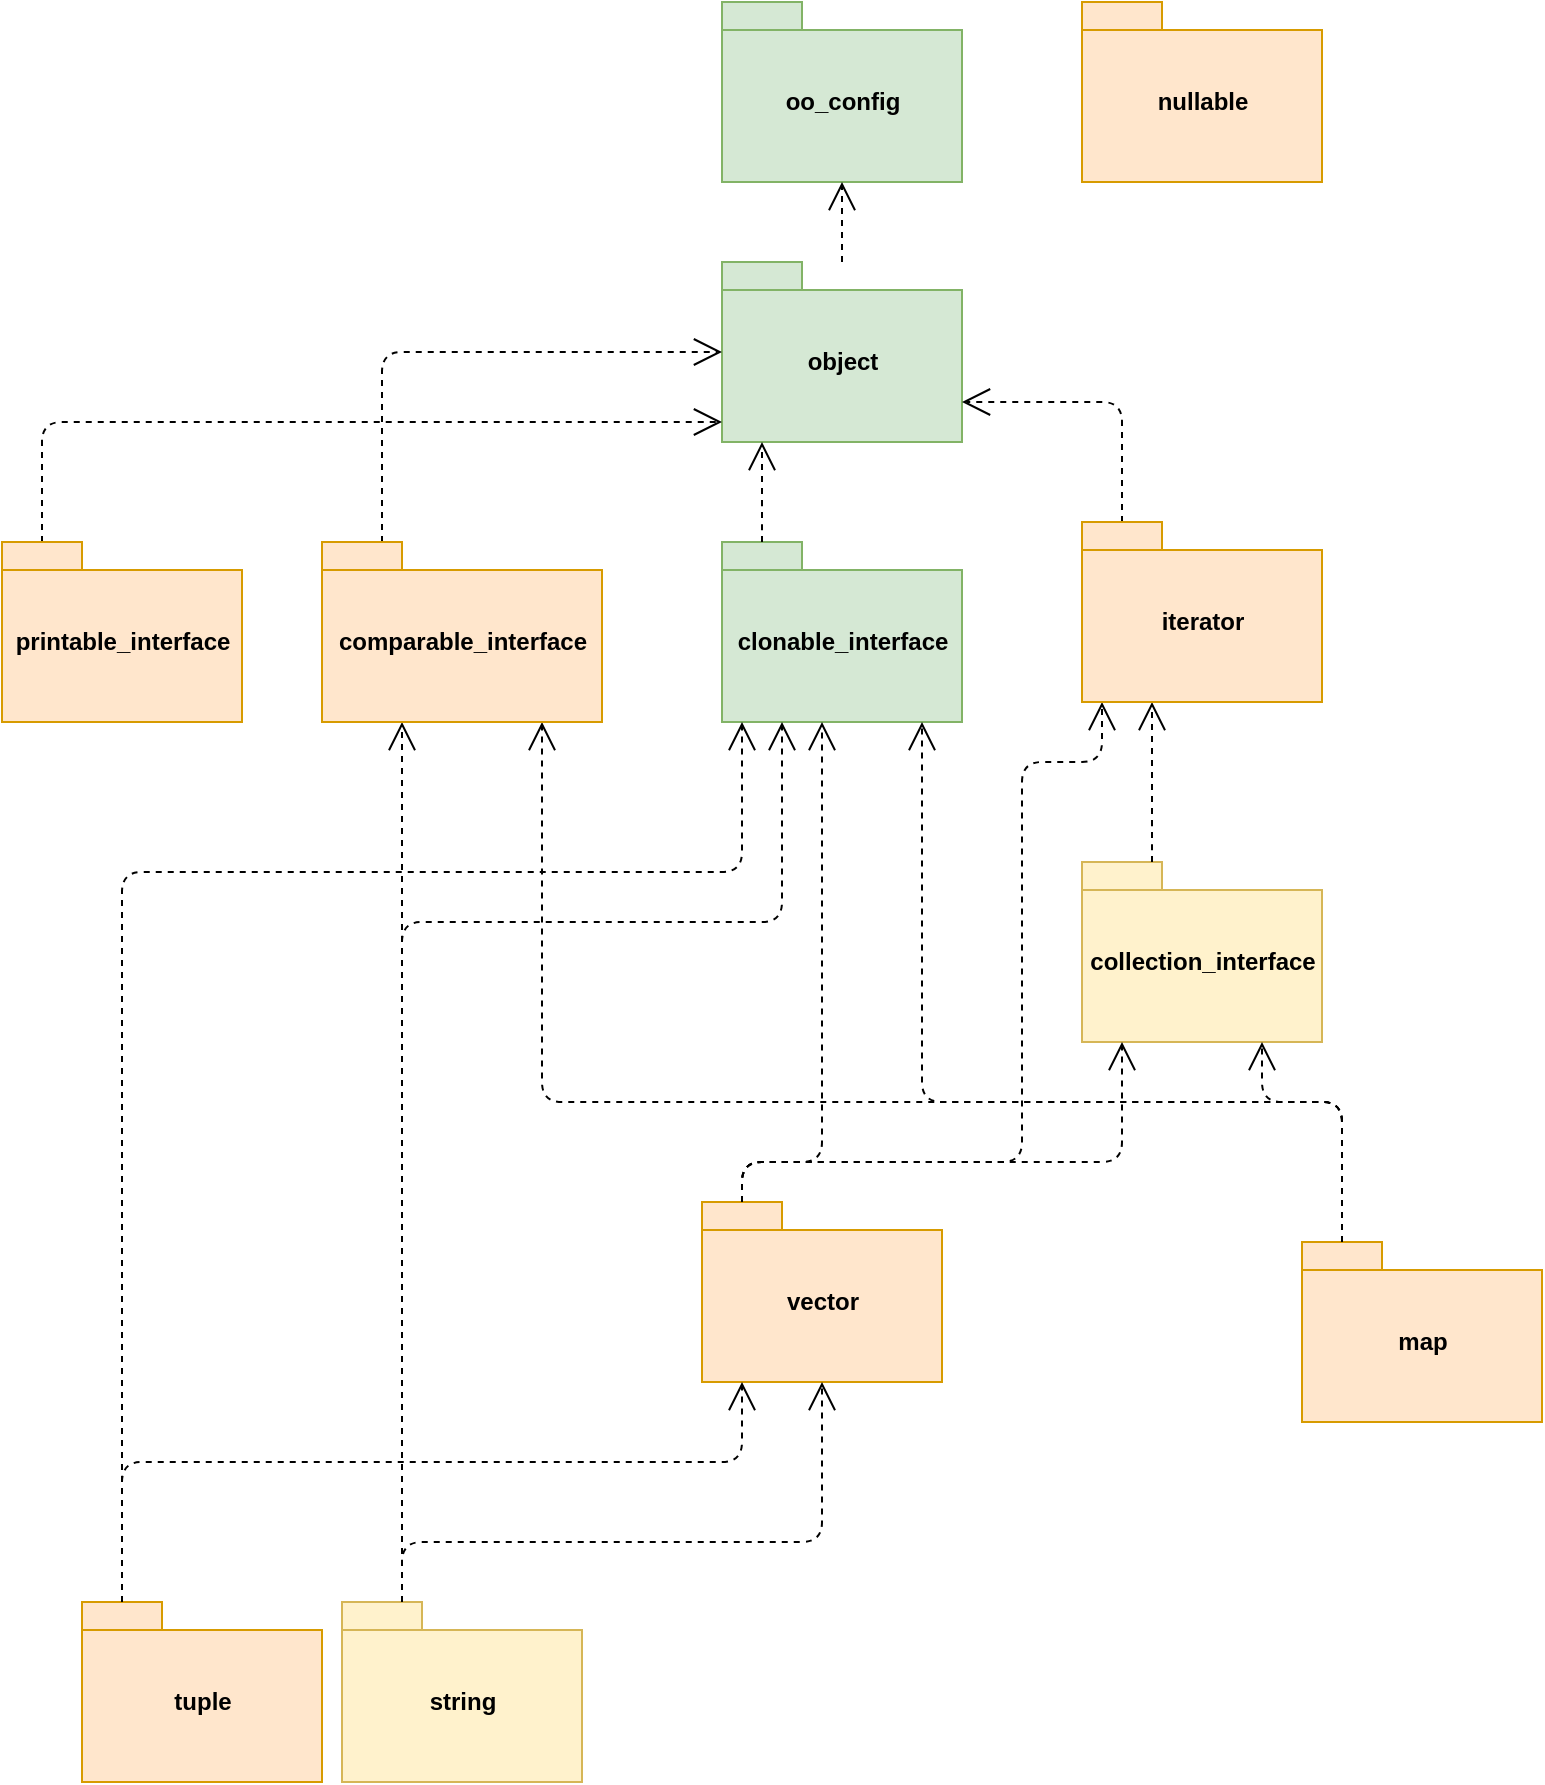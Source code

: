 <mxfile version="14.9.6" type="device"><diagram id="XDOSUKWRZ0n2ZTseNuS0" name="Page-1"><mxGraphModel dx="2055" dy="696" grid="1" gridSize="10" guides="1" tooltips="1" connect="1" arrows="1" fold="1" page="1" pageScale="1" pageWidth="850" pageHeight="1100" math="0" shadow="0"><root><mxCell id="0"/><mxCell id="1" parent="0"/><mxCell id="T4VdA94USfBYRFuLuyIp-1" value="oo_config" style="shape=folder;fontStyle=1;spacingTop=10;tabWidth=40;tabHeight=14;tabPosition=left;html=1;fillColor=#d5e8d4;strokeColor=#82b366;" vertex="1" parent="1"><mxGeometry x="280" y="50" width="120" height="90" as="geometry"/></mxCell><mxCell id="T4VdA94USfBYRFuLuyIp-2" value="object" style="shape=folder;fontStyle=1;spacingTop=10;tabWidth=40;tabHeight=14;tabPosition=left;html=1;fillColor=#d5e8d4;strokeColor=#82b366;" vertex="1" parent="1"><mxGeometry x="280" y="180" width="120" height="90" as="geometry"/></mxCell><mxCell id="T4VdA94USfBYRFuLuyIp-3" value="clonable_interface" style="shape=folder;fontStyle=1;spacingTop=10;tabWidth=40;tabHeight=14;tabPosition=left;html=1;fillColor=#d5e8d4;strokeColor=#82b366;" vertex="1" parent="1"><mxGeometry x="280" y="320" width="120" height="90" as="geometry"/></mxCell><mxCell id="T4VdA94USfBYRFuLuyIp-4" value="iterator" style="shape=folder;fontStyle=1;spacingTop=10;tabWidth=40;tabHeight=14;tabPosition=left;html=1;" vertex="1" parent="1"><mxGeometry x="460" y="310" width="120" height="90" as="geometry"/></mxCell><mxCell id="T4VdA94USfBYRFuLuyIp-5" value="collection_interface" style="shape=folder;fontStyle=1;spacingTop=10;tabWidth=40;tabHeight=14;tabPosition=left;html=1;fillColor=#fff2cc;strokeColor=#d6b656;" vertex="1" parent="1"><mxGeometry x="460" y="480" width="120" height="90" as="geometry"/></mxCell><mxCell id="T4VdA94USfBYRFuLuyIp-6" value="&lt;br&gt;" style="endArrow=open;endSize=12;dashed=1;html=1;" edge="1" parent="1" source="T4VdA94USfBYRFuLuyIp-2" target="T4VdA94USfBYRFuLuyIp-1"><mxGeometry width="160" relative="1" as="geometry"><mxPoint x="410" y="260" as="sourcePoint"/><mxPoint x="570" y="260" as="targetPoint"/></mxGeometry></mxCell><mxCell id="T4VdA94USfBYRFuLuyIp-7" value="&lt;br&gt;" style="endArrow=open;endSize=12;dashed=1;html=1;edgeStyle=elbowEdgeStyle;" edge="1" parent="1" source="T4VdA94USfBYRFuLuyIp-4" target="T4VdA94USfBYRFuLuyIp-2"><mxGeometry width="160" relative="1" as="geometry"><mxPoint x="580" y="280" as="sourcePoint"/><mxPoint x="580" y="110" as="targetPoint"/><Array as="points"><mxPoint x="480" y="250"/></Array></mxGeometry></mxCell><mxCell id="T4VdA94USfBYRFuLuyIp-8" value="&lt;br&gt;" style="endArrow=open;endSize=12;dashed=1;html=1;edgeStyle=elbowEdgeStyle;" edge="1" parent="1" source="T4VdA94USfBYRFuLuyIp-3" target="T4VdA94USfBYRFuLuyIp-2"><mxGeometry width="160" relative="1" as="geometry"><mxPoint x="470" y="510" as="sourcePoint"/><mxPoint x="470" y="340" as="targetPoint"/><Array as="points"><mxPoint x="300" y="310"/></Array></mxGeometry></mxCell><mxCell id="T4VdA94USfBYRFuLuyIp-10" value="&lt;br&gt;" style="endArrow=open;endSize=12;dashed=1;html=1;" edge="1" parent="1"><mxGeometry width="160" relative="1" as="geometry"><mxPoint x="495" y="480" as="sourcePoint"/><mxPoint x="495" y="400" as="targetPoint"/><Array as="points"><mxPoint x="495" y="470"/><mxPoint x="495" y="430"/></Array></mxGeometry></mxCell><mxCell id="T4VdA94USfBYRFuLuyIp-11" value="comparable_interface" style="shape=folder;fontStyle=1;spacingTop=10;tabWidth=40;tabHeight=14;tabPosition=left;html=1;" vertex="1" parent="1"><mxGeometry x="80" y="320" width="140" height="90" as="geometry"/></mxCell><mxCell id="T4VdA94USfBYRFuLuyIp-12" value="&lt;br&gt;" style="endArrow=open;endSize=12;dashed=1;html=1;edgeStyle=elbowEdgeStyle;" edge="1" parent="1" source="T4VdA94USfBYRFuLuyIp-11" target="T4VdA94USfBYRFuLuyIp-2"><mxGeometry width="160" relative="1" as="geometry"><mxPoint x="140" y="292.933" as="sourcePoint"/><mxPoint x="140.002" y="130" as="targetPoint"/><Array as="points"><mxPoint x="110" y="290"/><mxPoint x="200" y="260"/><mxPoint x="100" y="290"/></Array></mxGeometry></mxCell><mxCell id="T4VdA94USfBYRFuLuyIp-13" value="map" style="shape=folder;fontStyle=1;spacingTop=10;tabWidth=40;tabHeight=14;tabPosition=left;html=1;fillColor=#ffe6cc;strokeColor=#d79b00;" vertex="1" parent="1"><mxGeometry x="570" y="670" width="120" height="90" as="geometry"/></mxCell><mxCell id="T4VdA94USfBYRFuLuyIp-14" value="&lt;br&gt;" style="endArrow=open;endSize=12;dashed=1;html=1;edgeStyle=orthogonalEdgeStyle;" edge="1" parent="1" source="T4VdA94USfBYRFuLuyIp-13" target="T4VdA94USfBYRFuLuyIp-5"><mxGeometry width="160" relative="1" as="geometry"><mxPoint x="680" y="482.933" as="sourcePoint"/><mxPoint x="680.002" y="320" as="targetPoint"/><Array as="points"><mxPoint x="590" y="600"/><mxPoint x="550" y="600"/></Array></mxGeometry></mxCell><mxCell id="T4VdA94USfBYRFuLuyIp-15" value="&lt;br&gt;" style="endArrow=open;endSize=12;dashed=1;html=1;edgeStyle=orthogonalEdgeStyle;" edge="1" parent="1" source="T4VdA94USfBYRFuLuyIp-13" target="T4VdA94USfBYRFuLuyIp-3"><mxGeometry width="160" relative="1" as="geometry"><mxPoint x="530" y="580" as="sourcePoint"/><mxPoint x="530" y="530" as="targetPoint"/><Array as="points"><mxPoint x="590" y="600"/><mxPoint x="380" y="600"/></Array></mxGeometry></mxCell><mxCell id="T4VdA94USfBYRFuLuyIp-16" value="&lt;br&gt;" style="endArrow=open;endSize=12;dashed=1;html=1;edgeStyle=orthogonalEdgeStyle;" edge="1" parent="1" source="T4VdA94USfBYRFuLuyIp-13" target="T4VdA94USfBYRFuLuyIp-11"><mxGeometry width="160" relative="1" as="geometry"><mxPoint x="435.2" y="610" as="sourcePoint"/><mxPoint x="320.0" y="450" as="targetPoint"/><Array as="points"><mxPoint x="590" y="600"/><mxPoint x="190" y="600"/></Array></mxGeometry></mxCell><mxCell id="T4VdA94USfBYRFuLuyIp-17" value="nullable" style="shape=folder;fontStyle=1;spacingTop=10;tabWidth=40;tabHeight=14;tabPosition=left;html=1;" vertex="1" parent="1"><mxGeometry x="460" y="50" width="120" height="90" as="geometry"/></mxCell><mxCell id="T4VdA94USfBYRFuLuyIp-18" value="string" style="shape=folder;fontStyle=1;spacingTop=10;tabWidth=40;tabHeight=14;tabPosition=left;html=1;fillColor=#fff2cc;strokeColor=#d6b656;" vertex="1" parent="1"><mxGeometry x="90" y="850" width="120" height="90" as="geometry"/></mxCell><mxCell id="T4VdA94USfBYRFuLuyIp-19" value="&lt;br&gt;" style="endArrow=open;endSize=12;dashed=1;html=1;edgeStyle=orthogonalEdgeStyle;" edge="1" parent="1" source="T4VdA94USfBYRFuLuyIp-18" target="T4VdA94USfBYRFuLuyIp-11"><mxGeometry width="160" relative="1" as="geometry"><mxPoint x="305.2" y="583.333" as="sourcePoint"/><mxPoint x="70.0" y="420" as="targetPoint"/><Array as="points"><mxPoint x="120" y="630"/><mxPoint x="120" y="630"/></Array></mxGeometry></mxCell><mxCell id="T4VdA94USfBYRFuLuyIp-20" value="&lt;br&gt;" style="endArrow=open;endSize=12;dashed=1;html=1;edgeStyle=orthogonalEdgeStyle;" edge="1" parent="1" source="T4VdA94USfBYRFuLuyIp-18" target="T4VdA94USfBYRFuLuyIp-3"><mxGeometry width="160" relative="1" as="geometry"><mxPoint x="145.625" y="570" as="sourcePoint"/><mxPoint x="164.375" y="420" as="targetPoint"/><Array as="points"><mxPoint x="120" y="510"/><mxPoint x="310" y="510"/></Array></mxGeometry></mxCell><mxCell id="T4VdA94USfBYRFuLuyIp-21" value="vector" style="shape=folder;fontStyle=1;spacingTop=10;tabWidth=40;tabHeight=14;tabPosition=left;html=1;fillColor=#ffe6cc;strokeColor=#d79b00;" vertex="1" parent="1"><mxGeometry x="270" y="650" width="120" height="90" as="geometry"/></mxCell><mxCell id="T4VdA94USfBYRFuLuyIp-22" value="&lt;br&gt;" style="endArrow=open;endSize=12;dashed=1;html=1;edgeStyle=orthogonalEdgeStyle;" edge="1" parent="1" source="T4VdA94USfBYRFuLuyIp-18" target="T4VdA94USfBYRFuLuyIp-21"><mxGeometry width="160" relative="1" as="geometry"><mxPoint x="179.375" y="570" as="sourcePoint"/><mxPoint x="310.625" y="420" as="targetPoint"/><Array as="points"><mxPoint x="120" y="820"/><mxPoint x="330" y="820"/></Array></mxGeometry></mxCell><mxCell id="T4VdA94USfBYRFuLuyIp-23" value="printable_interface" style="shape=folder;fontStyle=1;spacingTop=10;tabWidth=40;tabHeight=14;tabPosition=left;html=1;" vertex="1" parent="1"><mxGeometry x="-80" y="320" width="120" height="90" as="geometry"/></mxCell><mxCell id="T4VdA94USfBYRFuLuyIp-24" value="&lt;br&gt;" style="endArrow=open;endSize=12;dashed=1;html=1;edgeStyle=elbowEdgeStyle;" edge="1" parent="1" source="T4VdA94USfBYRFuLuyIp-23" target="T4VdA94USfBYRFuLuyIp-2"><mxGeometry width="160" relative="1" as="geometry"><mxPoint x="227.857" y="330" as="sourcePoint"/><mxPoint x="292.143" y="280" as="targetPoint"/><Array as="points"><mxPoint x="-60" y="260"/><mxPoint y="300"/></Array></mxGeometry></mxCell><mxCell id="T4VdA94USfBYRFuLuyIp-25" value="tuple" style="shape=folder;fontStyle=1;spacingTop=10;tabWidth=40;tabHeight=14;tabPosition=left;html=1;fillColor=#ffe6cc;strokeColor=#d79b00;" vertex="1" parent="1"><mxGeometry x="-40" y="850" width="120" height="90" as="geometry"/></mxCell><mxCell id="T4VdA94USfBYRFuLuyIp-26" value="&lt;br&gt;" style="endArrow=open;endSize=12;dashed=1;html=1;edgeStyle=orthogonalEdgeStyle;" edge="1" parent="1" source="T4VdA94USfBYRFuLuyIp-25" target="T4VdA94USfBYRFuLuyIp-3"><mxGeometry width="160" relative="1" as="geometry"><mxPoint x="-30" y="560" as="sourcePoint"/><mxPoint x="-30" y="410" as="targetPoint"/><Array as="points"><mxPoint x="-20" y="485"/><mxPoint x="290" y="485"/></Array></mxGeometry></mxCell><mxCell id="T4VdA94USfBYRFuLuyIp-27" value="&lt;br&gt;" style="endArrow=open;endSize=12;dashed=1;html=1;edgeStyle=orthogonalEdgeStyle;" edge="1" parent="1" source="T4VdA94USfBYRFuLuyIp-25" target="T4VdA94USfBYRFuLuyIp-21"><mxGeometry width="160" relative="1" as="geometry"><mxPoint x="-50" y="700" as="sourcePoint"/><mxPoint x="300" y="420" as="targetPoint"/><Array as="points"><mxPoint x="-20" y="780"/><mxPoint x="290" y="780"/></Array></mxGeometry></mxCell><mxCell id="T4VdA94USfBYRFuLuyIp-28" value="&lt;br&gt;" style="endArrow=open;endSize=12;dashed=1;html=1;edgeStyle=orthogonalEdgeStyle;" edge="1" parent="1" source="T4VdA94USfBYRFuLuyIp-21" target="T4VdA94USfBYRFuLuyIp-4"><mxGeometry width="160" relative="1" as="geometry"><mxPoint x="260" y="785" as="sourcePoint"/><mxPoint x="450" y="725" as="targetPoint"/><Array as="points"><mxPoint x="290" y="630"/><mxPoint x="430" y="630"/><mxPoint x="430" y="430"/><mxPoint x="470" y="430"/></Array></mxGeometry></mxCell><mxCell id="T4VdA94USfBYRFuLuyIp-29" value="&lt;br&gt;" style="endArrow=open;endSize=12;dashed=1;html=1;edgeStyle=orthogonalEdgeStyle;" edge="1" parent="1" source="T4VdA94USfBYRFuLuyIp-21" target="T4VdA94USfBYRFuLuyIp-5"><mxGeometry width="160" relative="1" as="geometry"><mxPoint x="300.029" y="660" as="sourcePoint"/><mxPoint x="480.029" y="410" as="targetPoint"/><Array as="points"><mxPoint x="290" y="630"/><mxPoint x="480" y="630"/></Array></mxGeometry></mxCell><mxCell id="T4VdA94USfBYRFuLuyIp-30" value="&lt;br&gt;" style="endArrow=open;endSize=12;dashed=1;html=1;edgeStyle=orthogonalEdgeStyle;" edge="1" parent="1" source="T4VdA94USfBYRFuLuyIp-21" target="T4VdA94USfBYRFuLuyIp-3"><mxGeometry width="160" relative="1" as="geometry"><mxPoint x="310.029" y="660" as="sourcePoint"/><mxPoint x="490.029" y="580" as="targetPoint"/><Array as="points"><mxPoint x="290" y="630"/><mxPoint x="330" y="630"/></Array></mxGeometry></mxCell><mxCell id="T4VdA94USfBYRFuLuyIp-31" value="printable_interface" style="shape=folder;fontStyle=1;spacingTop=10;tabWidth=40;tabHeight=14;tabPosition=left;html=1;fillColor=#ffe6cc;strokeColor=#d79b00;" vertex="1" parent="1"><mxGeometry x="-80" y="320" width="120" height="90" as="geometry"/></mxCell><mxCell id="T4VdA94USfBYRFuLuyIp-32" value="comparable_interface" style="shape=folder;fontStyle=1;spacingTop=10;tabWidth=40;tabHeight=14;tabPosition=left;html=1;fillColor=#ffe6cc;strokeColor=#d79b00;" vertex="1" parent="1"><mxGeometry x="80" y="320" width="140" height="90" as="geometry"/></mxCell><mxCell id="T4VdA94USfBYRFuLuyIp-33" value="iterator" style="shape=folder;fontStyle=1;spacingTop=10;tabWidth=40;tabHeight=14;tabPosition=left;html=1;fillColor=#ffe6cc;strokeColor=#d79b00;" vertex="1" parent="1"><mxGeometry x="460" y="310" width="120" height="90" as="geometry"/></mxCell><mxCell id="T4VdA94USfBYRFuLuyIp-34" value="nullable" style="shape=folder;fontStyle=1;spacingTop=10;tabWidth=40;tabHeight=14;tabPosition=left;html=1;fillColor=#ffe6cc;strokeColor=#d79b00;" vertex="1" parent="1"><mxGeometry x="460" y="50" width="120" height="90" as="geometry"/></mxCell></root></mxGraphModel></diagram></mxfile>